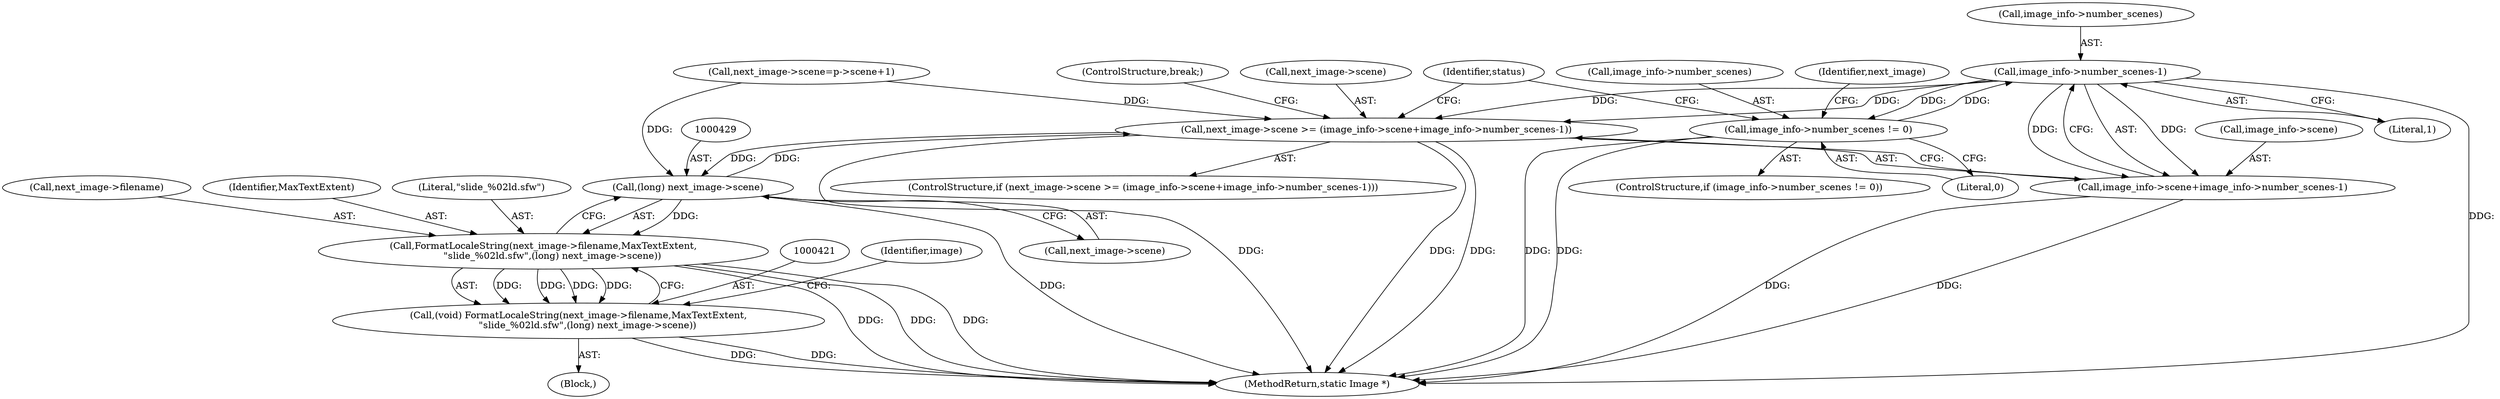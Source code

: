 digraph "0_ImageMagick_ecc03a2518c2b7dd375fde3a040fdae0bdf6a521@pointer" {
"1000493" [label="(Call,image_info->number_scenes-1)"];
"1000479" [label="(Call,image_info->number_scenes != 0)"];
"1000493" [label="(Call,image_info->number_scenes-1)"];
"1000485" [label="(Call,next_image->scene >= (image_info->scene+image_info->number_scenes-1))"];
"1000428" [label="(Call,(long) next_image->scene)"];
"1000422" [label="(Call,FormatLocaleString(next_image->filename,MaxTextExtent,\n      \"slide_%02ld.sfw\",(long) next_image->scene))"];
"1000420" [label="(Call,(void) FormatLocaleString(next_image->filename,MaxTextExtent,\n      \"slide_%02ld.sfw\",(long) next_image->scene))"];
"1000489" [label="(Call,image_info->scene+image_info->number_scenes-1)"];
"1000493" [label="(Call,image_info->number_scenes-1)"];
"1000464" [label="(Call,next_image->scene=p->scene+1)"];
"1000420" [label="(Call,(void) FormatLocaleString(next_image->filename,MaxTextExtent,\n      \"slide_%02ld.sfw\",(long) next_image->scene))"];
"1000480" [label="(Call,image_info->number_scenes)"];
"1000435" [label="(Identifier,image)"];
"1000484" [label="(ControlStructure,if (next_image->scene >= (image_info->scene+image_info->number_scenes-1)))"];
"1000489" [label="(Call,image_info->scene+image_info->number_scenes-1)"];
"1000485" [label="(Call,next_image->scene >= (image_info->scene+image_info->number_scenes-1))"];
"1000500" [label="(Identifier,status)"];
"1000566" [label="(MethodReturn,static Image *)"];
"1000498" [label="(ControlStructure,break;)"];
"1000428" [label="(Call,(long) next_image->scene)"];
"1000487" [label="(Identifier,next_image)"];
"1000478" [label="(ControlStructure,if (image_info->number_scenes != 0))"];
"1000231" [label="(Block,)"];
"1000494" [label="(Call,image_info->number_scenes)"];
"1000490" [label="(Call,image_info->scene)"];
"1000483" [label="(Literal,0)"];
"1000497" [label="(Literal,1)"];
"1000479" [label="(Call,image_info->number_scenes != 0)"];
"1000430" [label="(Call,next_image->scene)"];
"1000422" [label="(Call,FormatLocaleString(next_image->filename,MaxTextExtent,\n      \"slide_%02ld.sfw\",(long) next_image->scene))"];
"1000426" [label="(Identifier,MaxTextExtent)"];
"1000427" [label="(Literal,\"slide_%02ld.sfw\")"];
"1000486" [label="(Call,next_image->scene)"];
"1000423" [label="(Call,next_image->filename)"];
"1000493" -> "1000489"  [label="AST: "];
"1000493" -> "1000497"  [label="CFG: "];
"1000494" -> "1000493"  [label="AST: "];
"1000497" -> "1000493"  [label="AST: "];
"1000489" -> "1000493"  [label="CFG: "];
"1000493" -> "1000566"  [label="DDG: "];
"1000493" -> "1000479"  [label="DDG: "];
"1000493" -> "1000485"  [label="DDG: "];
"1000493" -> "1000485"  [label="DDG: "];
"1000493" -> "1000489"  [label="DDG: "];
"1000493" -> "1000489"  [label="DDG: "];
"1000479" -> "1000493"  [label="DDG: "];
"1000479" -> "1000478"  [label="AST: "];
"1000479" -> "1000483"  [label="CFG: "];
"1000480" -> "1000479"  [label="AST: "];
"1000483" -> "1000479"  [label="AST: "];
"1000487" -> "1000479"  [label="CFG: "];
"1000500" -> "1000479"  [label="CFG: "];
"1000479" -> "1000566"  [label="DDG: "];
"1000479" -> "1000566"  [label="DDG: "];
"1000485" -> "1000484"  [label="AST: "];
"1000485" -> "1000489"  [label="CFG: "];
"1000486" -> "1000485"  [label="AST: "];
"1000489" -> "1000485"  [label="AST: "];
"1000498" -> "1000485"  [label="CFG: "];
"1000500" -> "1000485"  [label="CFG: "];
"1000485" -> "1000566"  [label="DDG: "];
"1000485" -> "1000566"  [label="DDG: "];
"1000485" -> "1000566"  [label="DDG: "];
"1000485" -> "1000428"  [label="DDG: "];
"1000464" -> "1000485"  [label="DDG: "];
"1000428" -> "1000485"  [label="DDG: "];
"1000428" -> "1000422"  [label="AST: "];
"1000428" -> "1000430"  [label="CFG: "];
"1000429" -> "1000428"  [label="AST: "];
"1000430" -> "1000428"  [label="AST: "];
"1000422" -> "1000428"  [label="CFG: "];
"1000428" -> "1000566"  [label="DDG: "];
"1000428" -> "1000422"  [label="DDG: "];
"1000464" -> "1000428"  [label="DDG: "];
"1000422" -> "1000420"  [label="AST: "];
"1000423" -> "1000422"  [label="AST: "];
"1000426" -> "1000422"  [label="AST: "];
"1000427" -> "1000422"  [label="AST: "];
"1000420" -> "1000422"  [label="CFG: "];
"1000422" -> "1000566"  [label="DDG: "];
"1000422" -> "1000566"  [label="DDG: "];
"1000422" -> "1000566"  [label="DDG: "];
"1000422" -> "1000420"  [label="DDG: "];
"1000422" -> "1000420"  [label="DDG: "];
"1000422" -> "1000420"  [label="DDG: "];
"1000422" -> "1000420"  [label="DDG: "];
"1000420" -> "1000231"  [label="AST: "];
"1000421" -> "1000420"  [label="AST: "];
"1000435" -> "1000420"  [label="CFG: "];
"1000420" -> "1000566"  [label="DDG: "];
"1000420" -> "1000566"  [label="DDG: "];
"1000490" -> "1000489"  [label="AST: "];
"1000489" -> "1000566"  [label="DDG: "];
"1000489" -> "1000566"  [label="DDG: "];
}
